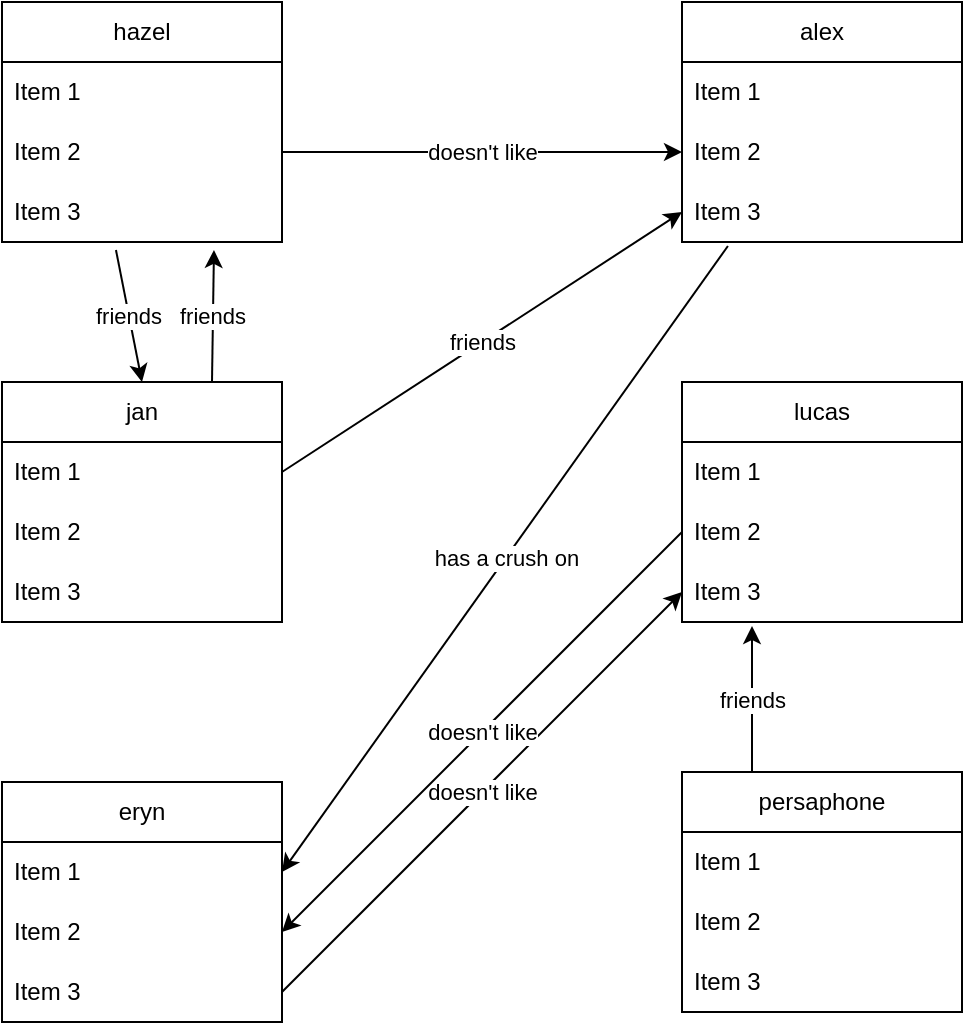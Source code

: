 <mxfile version="23.1.5" type="device">
  <diagram name="Page-1" id="J1n6a180vnYgOZYkQGsr">
    <mxGraphModel dx="1434" dy="795" grid="1" gridSize="10" guides="1" tooltips="1" connect="1" arrows="1" fold="1" page="1" pageScale="1" pageWidth="827" pageHeight="1169" math="0" shadow="0">
      <root>
        <mxCell id="0" />
        <mxCell id="1" parent="0" />
        <mxCell id="tNkERkAn_Fy8BusOGCKM-1" value="hazel" style="swimlane;fontStyle=0;childLayout=stackLayout;horizontal=1;startSize=30;horizontalStack=0;resizeParent=1;resizeParentMax=0;resizeLast=0;collapsible=1;marginBottom=0;whiteSpace=wrap;html=1;" vertex="1" parent="1">
          <mxGeometry x="100" y="80" width="140" height="120" as="geometry" />
        </mxCell>
        <mxCell id="tNkERkAn_Fy8BusOGCKM-2" value="Item 1" style="text;strokeColor=none;fillColor=none;align=left;verticalAlign=middle;spacingLeft=4;spacingRight=4;overflow=hidden;points=[[0,0.5],[1,0.5]];portConstraint=eastwest;rotatable=0;whiteSpace=wrap;html=1;" vertex="1" parent="tNkERkAn_Fy8BusOGCKM-1">
          <mxGeometry y="30" width="140" height="30" as="geometry" />
        </mxCell>
        <mxCell id="tNkERkAn_Fy8BusOGCKM-3" value="Item 2" style="text;strokeColor=none;fillColor=none;align=left;verticalAlign=middle;spacingLeft=4;spacingRight=4;overflow=hidden;points=[[0,0.5],[1,0.5]];portConstraint=eastwest;rotatable=0;whiteSpace=wrap;html=1;" vertex="1" parent="tNkERkAn_Fy8BusOGCKM-1">
          <mxGeometry y="60" width="140" height="30" as="geometry" />
        </mxCell>
        <mxCell id="tNkERkAn_Fy8BusOGCKM-4" value="Item 3" style="text;strokeColor=none;fillColor=none;align=left;verticalAlign=middle;spacingLeft=4;spacingRight=4;overflow=hidden;points=[[0,0.5],[1,0.5]];portConstraint=eastwest;rotatable=0;whiteSpace=wrap;html=1;" vertex="1" parent="tNkERkAn_Fy8BusOGCKM-1">
          <mxGeometry y="90" width="140" height="30" as="geometry" />
        </mxCell>
        <mxCell id="tNkERkAn_Fy8BusOGCKM-9" value="alex" style="swimlane;fontStyle=0;childLayout=stackLayout;horizontal=1;startSize=30;horizontalStack=0;resizeParent=1;resizeParentMax=0;resizeLast=0;collapsible=1;marginBottom=0;whiteSpace=wrap;html=1;" vertex="1" parent="1">
          <mxGeometry x="440" y="80" width="140" height="120" as="geometry" />
        </mxCell>
        <mxCell id="tNkERkAn_Fy8BusOGCKM-10" value="Item 1" style="text;strokeColor=none;fillColor=none;align=left;verticalAlign=middle;spacingLeft=4;spacingRight=4;overflow=hidden;points=[[0,0.5],[1,0.5]];portConstraint=eastwest;rotatable=0;whiteSpace=wrap;html=1;" vertex="1" parent="tNkERkAn_Fy8BusOGCKM-9">
          <mxGeometry y="30" width="140" height="30" as="geometry" />
        </mxCell>
        <mxCell id="tNkERkAn_Fy8BusOGCKM-11" value="Item 2" style="text;strokeColor=none;fillColor=none;align=left;verticalAlign=middle;spacingLeft=4;spacingRight=4;overflow=hidden;points=[[0,0.5],[1,0.5]];portConstraint=eastwest;rotatable=0;whiteSpace=wrap;html=1;" vertex="1" parent="tNkERkAn_Fy8BusOGCKM-9">
          <mxGeometry y="60" width="140" height="30" as="geometry" />
        </mxCell>
        <mxCell id="tNkERkAn_Fy8BusOGCKM-12" value="Item 3" style="text;strokeColor=none;fillColor=none;align=left;verticalAlign=middle;spacingLeft=4;spacingRight=4;overflow=hidden;points=[[0,0.5],[1,0.5]];portConstraint=eastwest;rotatable=0;whiteSpace=wrap;html=1;" vertex="1" parent="tNkERkAn_Fy8BusOGCKM-9">
          <mxGeometry y="90" width="140" height="30" as="geometry" />
        </mxCell>
        <mxCell id="tNkERkAn_Fy8BusOGCKM-13" value="jan" style="swimlane;fontStyle=0;childLayout=stackLayout;horizontal=1;startSize=30;horizontalStack=0;resizeParent=1;resizeParentMax=0;resizeLast=0;collapsible=1;marginBottom=0;whiteSpace=wrap;html=1;" vertex="1" parent="1">
          <mxGeometry x="100" y="270" width="140" height="120" as="geometry" />
        </mxCell>
        <mxCell id="tNkERkAn_Fy8BusOGCKM-14" value="Item 1" style="text;strokeColor=none;fillColor=none;align=left;verticalAlign=middle;spacingLeft=4;spacingRight=4;overflow=hidden;points=[[0,0.5],[1,0.5]];portConstraint=eastwest;rotatable=0;whiteSpace=wrap;html=1;" vertex="1" parent="tNkERkAn_Fy8BusOGCKM-13">
          <mxGeometry y="30" width="140" height="30" as="geometry" />
        </mxCell>
        <mxCell id="tNkERkAn_Fy8BusOGCKM-15" value="Item 2" style="text;strokeColor=none;fillColor=none;align=left;verticalAlign=middle;spacingLeft=4;spacingRight=4;overflow=hidden;points=[[0,0.5],[1,0.5]];portConstraint=eastwest;rotatable=0;whiteSpace=wrap;html=1;" vertex="1" parent="tNkERkAn_Fy8BusOGCKM-13">
          <mxGeometry y="60" width="140" height="30" as="geometry" />
        </mxCell>
        <mxCell id="tNkERkAn_Fy8BusOGCKM-16" value="Item 3" style="text;strokeColor=none;fillColor=none;align=left;verticalAlign=middle;spacingLeft=4;spacingRight=4;overflow=hidden;points=[[0,0.5],[1,0.5]];portConstraint=eastwest;rotatable=0;whiteSpace=wrap;html=1;" vertex="1" parent="tNkERkAn_Fy8BusOGCKM-13">
          <mxGeometry y="90" width="140" height="30" as="geometry" />
        </mxCell>
        <mxCell id="tNkERkAn_Fy8BusOGCKM-17" value="lucas" style="swimlane;fontStyle=0;childLayout=stackLayout;horizontal=1;startSize=30;horizontalStack=0;resizeParent=1;resizeParentMax=0;resizeLast=0;collapsible=1;marginBottom=0;whiteSpace=wrap;html=1;" vertex="1" parent="1">
          <mxGeometry x="440" y="270" width="140" height="120" as="geometry" />
        </mxCell>
        <mxCell id="tNkERkAn_Fy8BusOGCKM-18" value="Item 1" style="text;strokeColor=none;fillColor=none;align=left;verticalAlign=middle;spacingLeft=4;spacingRight=4;overflow=hidden;points=[[0,0.5],[1,0.5]];portConstraint=eastwest;rotatable=0;whiteSpace=wrap;html=1;" vertex="1" parent="tNkERkAn_Fy8BusOGCKM-17">
          <mxGeometry y="30" width="140" height="30" as="geometry" />
        </mxCell>
        <mxCell id="tNkERkAn_Fy8BusOGCKM-19" value="Item 2" style="text;strokeColor=none;fillColor=none;align=left;verticalAlign=middle;spacingLeft=4;spacingRight=4;overflow=hidden;points=[[0,0.5],[1,0.5]];portConstraint=eastwest;rotatable=0;whiteSpace=wrap;html=1;" vertex="1" parent="tNkERkAn_Fy8BusOGCKM-17">
          <mxGeometry y="60" width="140" height="30" as="geometry" />
        </mxCell>
        <mxCell id="tNkERkAn_Fy8BusOGCKM-20" value="Item 3" style="text;strokeColor=none;fillColor=none;align=left;verticalAlign=middle;spacingLeft=4;spacingRight=4;overflow=hidden;points=[[0,0.5],[1,0.5]];portConstraint=eastwest;rotatable=0;whiteSpace=wrap;html=1;" vertex="1" parent="tNkERkAn_Fy8BusOGCKM-17">
          <mxGeometry y="90" width="140" height="30" as="geometry" />
        </mxCell>
        <mxCell id="tNkERkAn_Fy8BusOGCKM-25" value="persaphone" style="swimlane;fontStyle=0;childLayout=stackLayout;horizontal=1;startSize=30;horizontalStack=0;resizeParent=1;resizeParentMax=0;resizeLast=0;collapsible=1;marginBottom=0;whiteSpace=wrap;html=1;" vertex="1" parent="1">
          <mxGeometry x="440" y="465" width="140" height="120" as="geometry" />
        </mxCell>
        <mxCell id="tNkERkAn_Fy8BusOGCKM-26" value="Item 1" style="text;strokeColor=none;fillColor=none;align=left;verticalAlign=middle;spacingLeft=4;spacingRight=4;overflow=hidden;points=[[0,0.5],[1,0.5]];portConstraint=eastwest;rotatable=0;whiteSpace=wrap;html=1;" vertex="1" parent="tNkERkAn_Fy8BusOGCKM-25">
          <mxGeometry y="30" width="140" height="30" as="geometry" />
        </mxCell>
        <mxCell id="tNkERkAn_Fy8BusOGCKM-27" value="Item 2" style="text;strokeColor=none;fillColor=none;align=left;verticalAlign=middle;spacingLeft=4;spacingRight=4;overflow=hidden;points=[[0,0.5],[1,0.5]];portConstraint=eastwest;rotatable=0;whiteSpace=wrap;html=1;" vertex="1" parent="tNkERkAn_Fy8BusOGCKM-25">
          <mxGeometry y="60" width="140" height="30" as="geometry" />
        </mxCell>
        <mxCell id="tNkERkAn_Fy8BusOGCKM-28" value="Item 3" style="text;strokeColor=none;fillColor=none;align=left;verticalAlign=middle;spacingLeft=4;spacingRight=4;overflow=hidden;points=[[0,0.5],[1,0.5]];portConstraint=eastwest;rotatable=0;whiteSpace=wrap;html=1;" vertex="1" parent="tNkERkAn_Fy8BusOGCKM-25">
          <mxGeometry y="90" width="140" height="30" as="geometry" />
        </mxCell>
        <mxCell id="tNkERkAn_Fy8BusOGCKM-29" value="eryn" style="swimlane;fontStyle=0;childLayout=stackLayout;horizontal=1;startSize=30;horizontalStack=0;resizeParent=1;resizeParentMax=0;resizeLast=0;collapsible=1;marginBottom=0;whiteSpace=wrap;html=1;" vertex="1" parent="1">
          <mxGeometry x="100" y="470" width="140" height="120" as="geometry" />
        </mxCell>
        <mxCell id="tNkERkAn_Fy8BusOGCKM-30" value="Item 1" style="text;strokeColor=none;fillColor=none;align=left;verticalAlign=middle;spacingLeft=4;spacingRight=4;overflow=hidden;points=[[0,0.5],[1,0.5]];portConstraint=eastwest;rotatable=0;whiteSpace=wrap;html=1;" vertex="1" parent="tNkERkAn_Fy8BusOGCKM-29">
          <mxGeometry y="30" width="140" height="30" as="geometry" />
        </mxCell>
        <mxCell id="tNkERkAn_Fy8BusOGCKM-31" value="Item 2" style="text;strokeColor=none;fillColor=none;align=left;verticalAlign=middle;spacingLeft=4;spacingRight=4;overflow=hidden;points=[[0,0.5],[1,0.5]];portConstraint=eastwest;rotatable=0;whiteSpace=wrap;html=1;" vertex="1" parent="tNkERkAn_Fy8BusOGCKM-29">
          <mxGeometry y="60" width="140" height="30" as="geometry" />
        </mxCell>
        <mxCell id="tNkERkAn_Fy8BusOGCKM-32" value="Item 3" style="text;strokeColor=none;fillColor=none;align=left;verticalAlign=middle;spacingLeft=4;spacingRight=4;overflow=hidden;points=[[0,0.5],[1,0.5]];portConstraint=eastwest;rotatable=0;whiteSpace=wrap;html=1;" vertex="1" parent="tNkERkAn_Fy8BusOGCKM-29">
          <mxGeometry y="90" width="140" height="30" as="geometry" />
        </mxCell>
        <mxCell id="tNkERkAn_Fy8BusOGCKM-37" value="doesn&#39;t like" style="endArrow=classic;html=1;rounded=0;exitX=1;exitY=0.5;exitDx=0;exitDy=0;entryX=0;entryY=0.5;entryDx=0;entryDy=0;" edge="1" parent="1" source="tNkERkAn_Fy8BusOGCKM-3" target="tNkERkAn_Fy8BusOGCKM-11">
          <mxGeometry width="50" height="50" relative="1" as="geometry">
            <mxPoint x="320" y="410" as="sourcePoint" />
            <mxPoint x="370" y="360" as="targetPoint" />
          </mxGeometry>
        </mxCell>
        <mxCell id="tNkERkAn_Fy8BusOGCKM-40" value="has a crush on" style="endArrow=classic;html=1;rounded=0;exitX=0.164;exitY=1.067;exitDx=0;exitDy=0;exitPerimeter=0;entryX=1;entryY=0.5;entryDx=0;entryDy=0;" edge="1" parent="1" source="tNkERkAn_Fy8BusOGCKM-12" target="tNkERkAn_Fy8BusOGCKM-30">
          <mxGeometry width="50" height="50" relative="1" as="geometry">
            <mxPoint x="400" y="440" as="sourcePoint" />
            <mxPoint x="340" y="400" as="targetPoint" />
          </mxGeometry>
        </mxCell>
        <mxCell id="tNkERkAn_Fy8BusOGCKM-41" value="friends" style="endArrow=classic;html=1;rounded=0;exitX=0.75;exitY=0;exitDx=0;exitDy=0;entryX=0.757;entryY=1.133;entryDx=0;entryDy=0;entryPerimeter=0;" edge="1" parent="1" source="tNkERkAn_Fy8BusOGCKM-13" target="tNkERkAn_Fy8BusOGCKM-4">
          <mxGeometry width="50" height="50" relative="1" as="geometry">
            <mxPoint x="350" y="260" as="sourcePoint" />
            <mxPoint x="270" y="220" as="targetPoint" />
          </mxGeometry>
        </mxCell>
        <mxCell id="tNkERkAn_Fy8BusOGCKM-42" value="friends" style="endArrow=classic;html=1;rounded=0;exitX=0.407;exitY=1.133;exitDx=0;exitDy=0;exitPerimeter=0;entryX=0.5;entryY=0;entryDx=0;entryDy=0;" edge="1" parent="1" source="tNkERkAn_Fy8BusOGCKM-4" target="tNkERkAn_Fy8BusOGCKM-13">
          <mxGeometry width="50" height="50" relative="1" as="geometry">
            <mxPoint x="120" y="270" as="sourcePoint" />
            <mxPoint x="170" y="220" as="targetPoint" />
          </mxGeometry>
        </mxCell>
        <mxCell id="tNkERkAn_Fy8BusOGCKM-43" value="friends" style="endArrow=classic;html=1;rounded=0;exitX=0.25;exitY=0;exitDx=0;exitDy=0;entryX=0.25;entryY=1.067;entryDx=0;entryDy=0;entryPerimeter=0;" edge="1" parent="1" source="tNkERkAn_Fy8BusOGCKM-25" target="tNkERkAn_Fy8BusOGCKM-20">
          <mxGeometry width="50" height="50" relative="1" as="geometry">
            <mxPoint x="430" y="440" as="sourcePoint" />
            <mxPoint x="380" y="410" as="targetPoint" />
          </mxGeometry>
        </mxCell>
        <mxCell id="tNkERkAn_Fy8BusOGCKM-44" value="doesn&#39;t like" style="endArrow=classic;html=1;rounded=0;exitX=1;exitY=0.5;exitDx=0;exitDy=0;entryX=0;entryY=0.5;entryDx=0;entryDy=0;" edge="1" parent="1" source="tNkERkAn_Fy8BusOGCKM-32" target="tNkERkAn_Fy8BusOGCKM-20">
          <mxGeometry width="50" height="50" relative="1" as="geometry">
            <mxPoint x="290" y="560" as="sourcePoint" />
            <mxPoint x="340" y="510" as="targetPoint" />
          </mxGeometry>
        </mxCell>
        <mxCell id="tNkERkAn_Fy8BusOGCKM-45" value="doesn&#39;t like" style="endArrow=classic;html=1;rounded=0;exitX=0;exitY=0.5;exitDx=0;exitDy=0;entryX=1;entryY=0.5;entryDx=0;entryDy=0;" edge="1" parent="1" source="tNkERkAn_Fy8BusOGCKM-19" target="tNkERkAn_Fy8BusOGCKM-31">
          <mxGeometry width="50" height="50" relative="1" as="geometry">
            <mxPoint x="370" y="620" as="sourcePoint" />
            <mxPoint x="420" y="570" as="targetPoint" />
          </mxGeometry>
        </mxCell>
        <mxCell id="tNkERkAn_Fy8BusOGCKM-46" value="friends" style="endArrow=classic;html=1;rounded=0;exitX=1;exitY=0.5;exitDx=0;exitDy=0;entryX=0;entryY=0.5;entryDx=0;entryDy=0;" edge="1" parent="1" source="tNkERkAn_Fy8BusOGCKM-14" target="tNkERkAn_Fy8BusOGCKM-12">
          <mxGeometry width="50" height="50" relative="1" as="geometry">
            <mxPoint x="290" y="290" as="sourcePoint" />
            <mxPoint x="340" y="240" as="targetPoint" />
          </mxGeometry>
        </mxCell>
      </root>
    </mxGraphModel>
  </diagram>
</mxfile>

